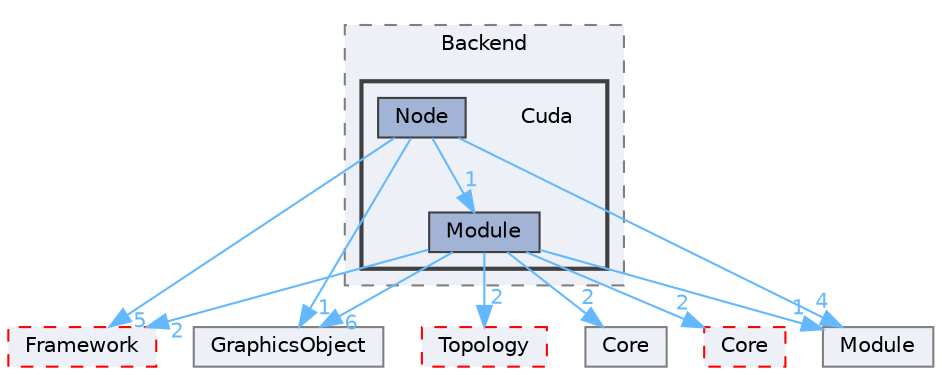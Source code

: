 digraph "E:/Peridyno/peridyno/src/Rendering/Engine/OpenGL/Backend/Cuda"
{
 // LATEX_PDF_SIZE
  bgcolor="transparent";
  edge [fontname=Helvetica,fontsize=10,labelfontname=Helvetica,labelfontsize=10];
  node [fontname=Helvetica,fontsize=10,shape=box,height=0.2,width=0.4];
  compound=true
  subgraph clusterdir_df753e6386a8162b4f56f178fb8be397 {
    graph [ bgcolor="#edf0f7", pencolor="grey50", label="Backend", fontname=Helvetica,fontsize=10 style="filled,dashed", URL="dir_df753e6386a8162b4f56f178fb8be397.html",tooltip=""]
  subgraph clusterdir_c80ddc90d89158365f5c9c649e2c3031 {
    graph [ bgcolor="#edf0f7", pencolor="grey25", label="", fontname=Helvetica,fontsize=10 style="filled,bold", URL="dir_c80ddc90d89158365f5c9c649e2c3031.html",tooltip=""]
    dir_c80ddc90d89158365f5c9c649e2c3031 [shape=plaintext, label="Cuda"];
  dir_f7167a4f07337d4d57ab30fc284d6951 [label="Module", fillcolor="#a2b4d6", color="grey25", style="filled", URL="dir_f7167a4f07337d4d57ab30fc284d6951.html",tooltip=""];
  dir_378d09a2e3f04538b99197c8eed94fb8 [label="Node", fillcolor="#a2b4d6", color="grey25", style="filled", URL="dir_378d09a2e3f04538b99197c8eed94fb8.html",tooltip=""];
  }
  }
  dir_c2c045169feb12a9231cac4869e44751 [label="Framework", fillcolor="#edf0f7", color="red", style="filled,dashed", URL="dir_c2c045169feb12a9231cac4869e44751.html",tooltip=""];
  dir_d79986e58178c8ff2b3bf391fc431f24 [label="Topology", fillcolor="#edf0f7", color="red", style="filled,dashed", URL="dir_d79986e58178c8ff2b3bf391fc431f24.html",tooltip=""];
  dir_88335b73e8747ee02b5f2b53e8d9e10d [label="GraphicsObject", fillcolor="#edf0f7", color="grey50", style="filled", URL="dir_88335b73e8747ee02b5f2b53e8d9e10d.html",tooltip=""];
  dir_7d7e55782c67524723b2ed44696b15cc [label="Module", fillcolor="#edf0f7", color="grey50", style="filled", URL="dir_7d7e55782c67524723b2ed44696b15cc.html",tooltip=""];
  dir_26b3e8c08a116b1fbc8a67eb66dd3e41 [label="Core", fillcolor="#edf0f7", color="grey50", style="filled", URL="dir_26b3e8c08a116b1fbc8a67eb66dd3e41.html",tooltip=""];
  dir_3e9476288c0c22cbcea08ca5b8b8c190 [label="Core", fillcolor="#edf0f7", color="red", style="filled,dashed", URL="dir_3e9476288c0c22cbcea08ca5b8b8c190.html",tooltip=""];
  dir_f7167a4f07337d4d57ab30fc284d6951->dir_26b3e8c08a116b1fbc8a67eb66dd3e41 [headlabel="2", labeldistance=1.5 headhref="dir_000046_000013.html" href="dir_000046_000013.html" color="steelblue1" fontcolor="steelblue1"];
  dir_f7167a4f07337d4d57ab30fc284d6951->dir_3e9476288c0c22cbcea08ca5b8b8c190 [headlabel="2", labeldistance=1.5 headhref="dir_000046_000012.html" href="dir_000046_000012.html" color="steelblue1" fontcolor="steelblue1"];
  dir_f7167a4f07337d4d57ab30fc284d6951->dir_7d7e55782c67524723b2ed44696b15cc [headlabel="1", labeldistance=1.5 headhref="dir_000046_000048.html" href="dir_000046_000048.html" color="steelblue1" fontcolor="steelblue1"];
  dir_f7167a4f07337d4d57ab30fc284d6951->dir_88335b73e8747ee02b5f2b53e8d9e10d [headlabel="6", labeldistance=1.5 headhref="dir_000046_000025.html" href="dir_000046_000025.html" color="steelblue1" fontcolor="steelblue1"];
  dir_f7167a4f07337d4d57ab30fc284d6951->dir_c2c045169feb12a9231cac4869e44751 [headlabel="2", labeldistance=1.5 headhref="dir_000046_000022.html" href="dir_000046_000022.html" color="steelblue1" fontcolor="steelblue1"];
  dir_f7167a4f07337d4d57ab30fc284d6951->dir_d79986e58178c8ff2b3bf391fc431f24 [headlabel="2", labeldistance=1.5 headhref="dir_000046_000074.html" href="dir_000046_000074.html" color="steelblue1" fontcolor="steelblue1"];
  dir_378d09a2e3f04538b99197c8eed94fb8->dir_7d7e55782c67524723b2ed44696b15cc [headlabel="4", labeldistance=1.5 headhref="dir_000053_000048.html" href="dir_000053_000048.html" color="steelblue1" fontcolor="steelblue1"];
  dir_378d09a2e3f04538b99197c8eed94fb8->dir_88335b73e8747ee02b5f2b53e8d9e10d [headlabel="1", labeldistance=1.5 headhref="dir_000053_000025.html" href="dir_000053_000025.html" color="steelblue1" fontcolor="steelblue1"];
  dir_378d09a2e3f04538b99197c8eed94fb8->dir_c2c045169feb12a9231cac4869e44751 [headlabel="5", labeldistance=1.5 headhref="dir_000053_000022.html" href="dir_000053_000022.html" color="steelblue1" fontcolor="steelblue1"];
  dir_378d09a2e3f04538b99197c8eed94fb8->dir_f7167a4f07337d4d57ab30fc284d6951 [headlabel="1", labeldistance=1.5 headhref="dir_000053_000046.html" href="dir_000053_000046.html" color="steelblue1" fontcolor="steelblue1"];
}

